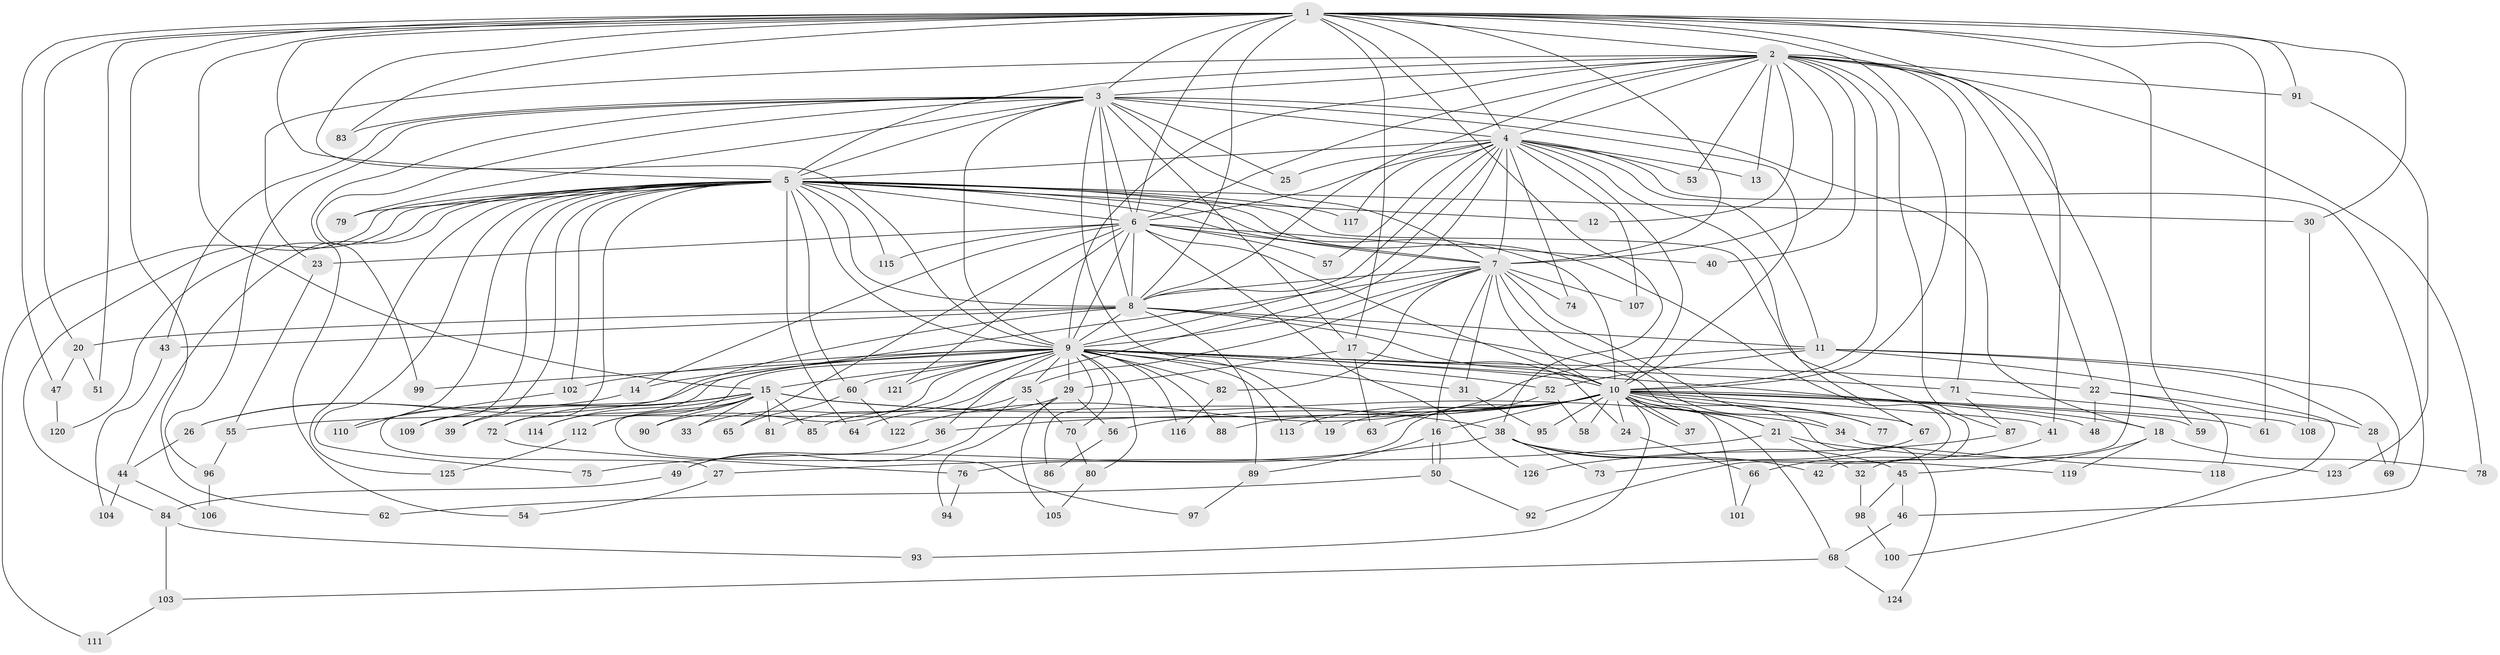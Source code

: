 // coarse degree distribution, {21: 0.00980392156862745, 20: 0.00980392156862745, 19: 0.0196078431372549, 30: 0.0196078431372549, 17: 0.00980392156862745, 18: 0.00980392156862745, 15: 0.00980392156862745, 31: 0.00980392156862745, 6: 0.00980392156862745, 2: 0.5098039215686274, 3: 0.2647058823529412, 14: 0.00980392156862745, 9: 0.00980392156862745, 5: 0.029411764705882353, 4: 0.058823529411764705, 7: 0.00980392156862745}
// Generated by graph-tools (version 1.1) at 2025/41/03/06/25 10:41:32]
// undirected, 126 vertices, 277 edges
graph export_dot {
graph [start="1"]
  node [color=gray90,style=filled];
  1;
  2;
  3;
  4;
  5;
  6;
  7;
  8;
  9;
  10;
  11;
  12;
  13;
  14;
  15;
  16;
  17;
  18;
  19;
  20;
  21;
  22;
  23;
  24;
  25;
  26;
  27;
  28;
  29;
  30;
  31;
  32;
  33;
  34;
  35;
  36;
  37;
  38;
  39;
  40;
  41;
  42;
  43;
  44;
  45;
  46;
  47;
  48;
  49;
  50;
  51;
  52;
  53;
  54;
  55;
  56;
  57;
  58;
  59;
  60;
  61;
  62;
  63;
  64;
  65;
  66;
  67;
  68;
  69;
  70;
  71;
  72;
  73;
  74;
  75;
  76;
  77;
  78;
  79;
  80;
  81;
  82;
  83;
  84;
  85;
  86;
  87;
  88;
  89;
  90;
  91;
  92;
  93;
  94;
  95;
  96;
  97;
  98;
  99;
  100;
  101;
  102;
  103;
  104;
  105;
  106;
  107;
  108;
  109;
  110;
  111;
  112;
  113;
  114;
  115;
  116;
  117;
  118;
  119;
  120;
  121;
  122;
  123;
  124;
  125;
  126;
  1 -- 2;
  1 -- 3;
  1 -- 4;
  1 -- 5;
  1 -- 6;
  1 -- 7;
  1 -- 8;
  1 -- 9;
  1 -- 10;
  1 -- 15;
  1 -- 17;
  1 -- 20;
  1 -- 30;
  1 -- 38;
  1 -- 41;
  1 -- 47;
  1 -- 51;
  1 -- 59;
  1 -- 61;
  1 -- 62;
  1 -- 83;
  1 -- 91;
  2 -- 3;
  2 -- 4;
  2 -- 5;
  2 -- 6;
  2 -- 7;
  2 -- 8;
  2 -- 9;
  2 -- 10;
  2 -- 12;
  2 -- 13;
  2 -- 22;
  2 -- 23;
  2 -- 40;
  2 -- 42;
  2 -- 53;
  2 -- 71;
  2 -- 78;
  2 -- 87;
  2 -- 91;
  3 -- 4;
  3 -- 5;
  3 -- 6;
  3 -- 7;
  3 -- 8;
  3 -- 9;
  3 -- 10;
  3 -- 17;
  3 -- 18;
  3 -- 19;
  3 -- 25;
  3 -- 43;
  3 -- 54;
  3 -- 79;
  3 -- 83;
  3 -- 96;
  3 -- 99;
  4 -- 5;
  4 -- 6;
  4 -- 7;
  4 -- 8;
  4 -- 9;
  4 -- 10;
  4 -- 11;
  4 -- 13;
  4 -- 25;
  4 -- 46;
  4 -- 53;
  4 -- 57;
  4 -- 67;
  4 -- 74;
  4 -- 81;
  4 -- 107;
  4 -- 117;
  5 -- 6;
  5 -- 7;
  5 -- 8;
  5 -- 9;
  5 -- 10;
  5 -- 12;
  5 -- 30;
  5 -- 32;
  5 -- 39;
  5 -- 44;
  5 -- 60;
  5 -- 64;
  5 -- 72;
  5 -- 75;
  5 -- 79;
  5 -- 84;
  5 -- 92;
  5 -- 102;
  5 -- 109;
  5 -- 110;
  5 -- 111;
  5 -- 115;
  5 -- 117;
  5 -- 120;
  5 -- 125;
  6 -- 7;
  6 -- 8;
  6 -- 9;
  6 -- 10;
  6 -- 14;
  6 -- 23;
  6 -- 40;
  6 -- 57;
  6 -- 65;
  6 -- 115;
  6 -- 121;
  6 -- 126;
  7 -- 8;
  7 -- 9;
  7 -- 10;
  7 -- 16;
  7 -- 31;
  7 -- 34;
  7 -- 35;
  7 -- 74;
  7 -- 77;
  7 -- 82;
  7 -- 107;
  7 -- 114;
  8 -- 9;
  8 -- 10;
  8 -- 11;
  8 -- 20;
  8 -- 21;
  8 -- 27;
  8 -- 43;
  8 -- 89;
  9 -- 10;
  9 -- 14;
  9 -- 15;
  9 -- 22;
  9 -- 26;
  9 -- 29;
  9 -- 31;
  9 -- 33;
  9 -- 35;
  9 -- 36;
  9 -- 48;
  9 -- 52;
  9 -- 60;
  9 -- 70;
  9 -- 71;
  9 -- 80;
  9 -- 82;
  9 -- 86;
  9 -- 88;
  9 -- 90;
  9 -- 99;
  9 -- 102;
  9 -- 112;
  9 -- 113;
  9 -- 116;
  9 -- 121;
  10 -- 16;
  10 -- 18;
  10 -- 19;
  10 -- 21;
  10 -- 24;
  10 -- 36;
  10 -- 37;
  10 -- 37;
  10 -- 41;
  10 -- 55;
  10 -- 56;
  10 -- 58;
  10 -- 59;
  10 -- 61;
  10 -- 63;
  10 -- 67;
  10 -- 68;
  10 -- 76;
  10 -- 77;
  10 -- 93;
  10 -- 95;
  10 -- 101;
  10 -- 113;
  10 -- 124;
  11 -- 28;
  11 -- 52;
  11 -- 69;
  11 -- 100;
  11 -- 122;
  14 -- 26;
  15 -- 33;
  15 -- 34;
  15 -- 38;
  15 -- 39;
  15 -- 72;
  15 -- 81;
  15 -- 85;
  15 -- 90;
  15 -- 97;
  15 -- 109;
  15 -- 112;
  15 -- 114;
  16 -- 50;
  16 -- 50;
  16 -- 89;
  17 -- 24;
  17 -- 29;
  17 -- 63;
  18 -- 45;
  18 -- 78;
  18 -- 119;
  20 -- 47;
  20 -- 51;
  21 -- 27;
  21 -- 32;
  21 -- 123;
  22 -- 28;
  22 -- 48;
  22 -- 118;
  23 -- 55;
  24 -- 66;
  26 -- 44;
  27 -- 54;
  28 -- 69;
  29 -- 56;
  29 -- 85;
  29 -- 94;
  29 -- 105;
  30 -- 108;
  31 -- 95;
  32 -- 98;
  34 -- 118;
  35 -- 49;
  35 -- 64;
  35 -- 70;
  36 -- 49;
  38 -- 42;
  38 -- 45;
  38 -- 73;
  38 -- 75;
  38 -- 119;
  41 -- 66;
  43 -- 104;
  44 -- 104;
  44 -- 106;
  45 -- 46;
  45 -- 98;
  46 -- 68;
  47 -- 120;
  49 -- 84;
  50 -- 62;
  50 -- 92;
  52 -- 58;
  52 -- 88;
  55 -- 96;
  56 -- 86;
  60 -- 65;
  60 -- 122;
  66 -- 101;
  67 -- 73;
  68 -- 103;
  68 -- 124;
  70 -- 80;
  71 -- 87;
  71 -- 108;
  72 -- 76;
  76 -- 94;
  80 -- 105;
  82 -- 116;
  84 -- 93;
  84 -- 103;
  87 -- 126;
  89 -- 97;
  91 -- 123;
  96 -- 106;
  98 -- 100;
  102 -- 110;
  103 -- 111;
  112 -- 125;
}
